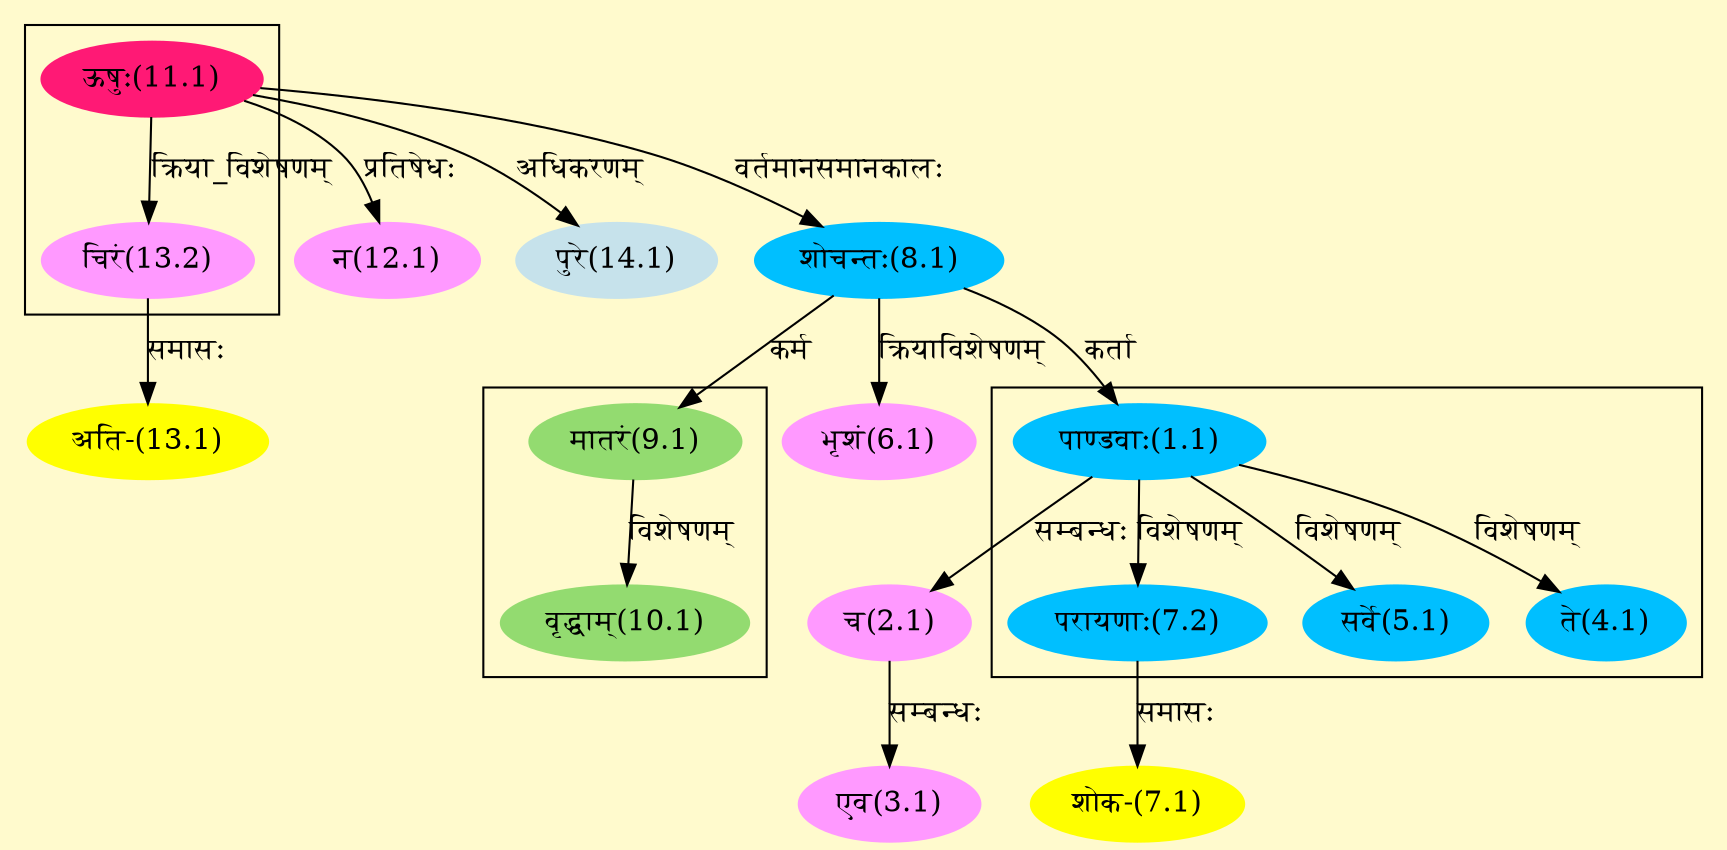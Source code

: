 digraph G{
rankdir=BT;
 compound=true;
 bgcolor="lemonchiffon1";

subgraph cluster_1{
Node4_1 [style=filled, color="#00BFFF" label = "ते(4.1)"]
Node1_1 [style=filled, color="#00BFFF" label = "पाण्डवाः(1.1)"]
Node5_1 [style=filled, color="#00BFFF" label = "सर्वे(5.1)"]
Node7_2 [style=filled, color="#00BFFF" label = "परायणाः(7.2)"]

}

subgraph cluster_2{
Node10_1 [style=filled, color="#93DB70" label = "वृद्धाम्(10.1)"]
Node9_1 [style=filled, color="#93DB70" label = "मातरं(9.1)"]

}

subgraph cluster_3{
Node13_2 [style=filled, color="#FF99FF" label = "चिरं(13.2)"]
Node11_1 [style=filled, color="#FF1975" label = "ऊषुः(11.1)"]

}
Node1_1 [style=filled, color="#00BFFF" label = "पाण्डवाः(1.1)"]
Node8_1 [style=filled, color="#00BFFF" label = "शोचन्तः(8.1)"]
Node2_1 [style=filled, color="#FF99FF" label = "च(2.1)"]
Node3_1 [style=filled, color="#FF99FF" label = "एव(3.1)"]
Node6_1 [style=filled, color="#FF99FF" label = "भृशं(6.1)"]
Node7_1 [style=filled, color="#FFFF00" label = "शोक-(7.1)"]
Node7_2 [style=filled, color="#00BFFF" label = "परायणाः(7.2)"]
Node11_1 [style=filled, color="#FF1975" label = "ऊषुः(11.1)"]
Node9_1 [style=filled, color="#93DB70" label = "मातरं(9.1)"]
Node5_1 [style=filled, color="#00BFFF" label = "सर्वे(5.1)"]
Node [style=filled, color="" label = "()"]
Node12_1 [style=filled, color="#FF99FF" label = "न(12.1)"]
Node13_1 [style=filled, color="#FFFF00" label = "अति-(13.1)"]
Node13_2 [style=filled, color="#FF99FF" label = "चिरं(13.2)"]
Node14_1 [style=filled, color="#C6E2EB" label = "पुरे(14.1)"]
/* Start of Relations section */

Node1_1 -> Node8_1 [  label="कर्ता"  dir="back" ]
Node2_1 -> Node1_1 [  label="सम्बन्धः"  dir="back" ]
Node3_1 -> Node2_1 [  label="सम्बन्धः"  dir="back" ]
Node4_1 -> Node1_1 [  label="विशेषणम्"  dir="back" ]
Node5_1 -> Node1_1 [  label="विशेषणम्"  dir="back" ]
Node6_1 -> Node8_1 [  label="क्रियाविशेषणम्"  dir="back" ]
Node7_1 -> Node7_2 [  label="समासः"  dir="back" ]
Node7_2 -> Node1_1 [  label="विशेषणम्"  dir="back" ]
Node8_1 -> Node11_1 [  label="वर्तमानसमानकालः"  dir="back" ]
Node9_1 -> Node8_1 [  label="कर्म"  dir="back" ]
Node10_1 -> Node9_1 [  label="विशेषणम्"  dir="back" ]
Node12_1 -> Node11_1 [  label="प्रतिषेधः"  dir="back" ]
Node13_1 -> Node13_2 [  label="समासः"  dir="back" ]
Node13_2 -> Node11_1 [  label="क्रिया_विशेषणम्"  dir="back" ]
Node14_1 -> Node11_1 [  label="अधिकरणम्"  dir="back" ]
}
